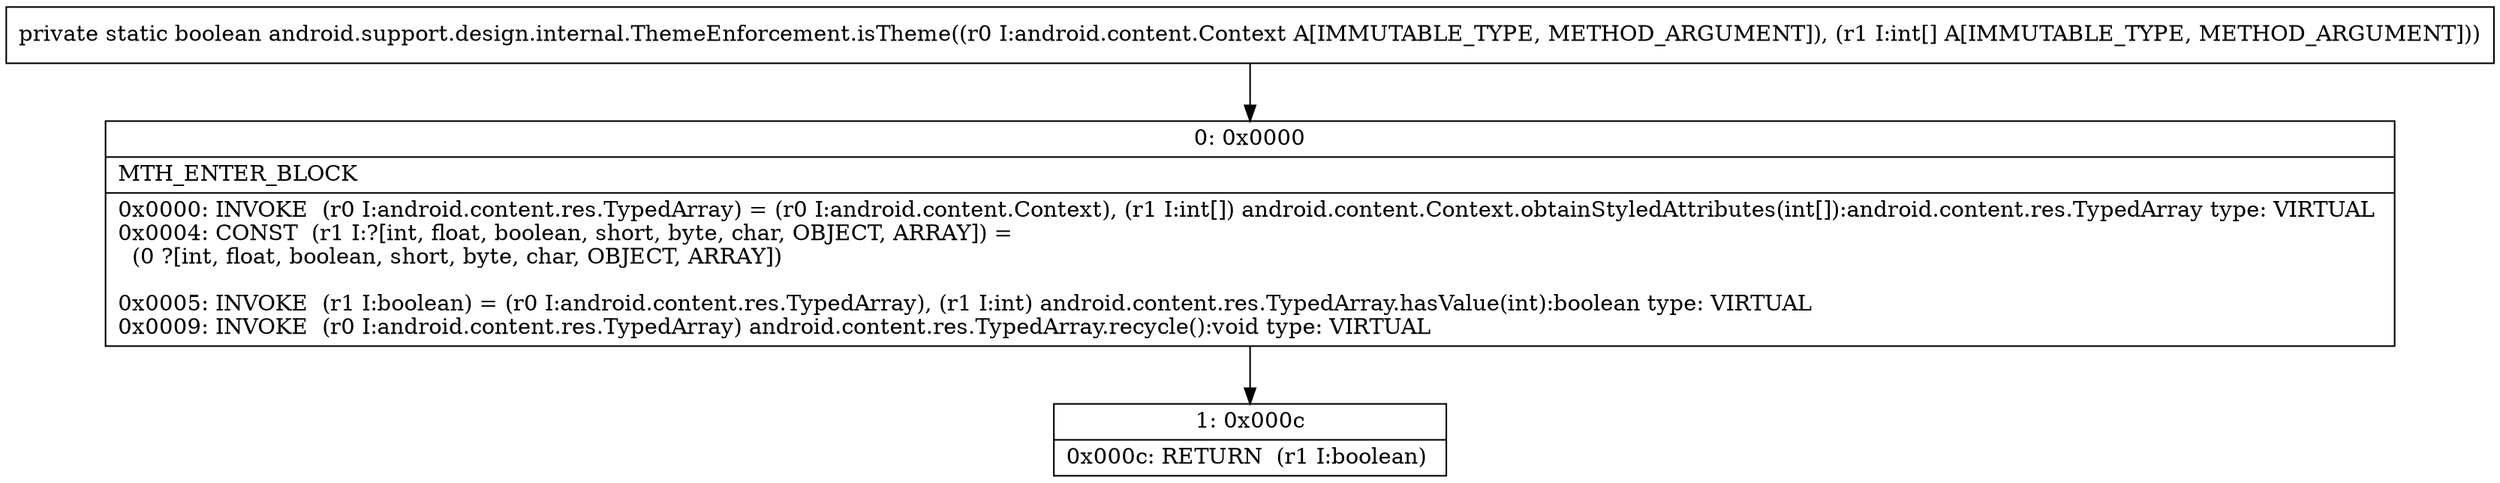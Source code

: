 digraph "CFG forandroid.support.design.internal.ThemeEnforcement.isTheme(Landroid\/content\/Context;[I)Z" {
Node_0 [shape=record,label="{0\:\ 0x0000|MTH_ENTER_BLOCK\l|0x0000: INVOKE  (r0 I:android.content.res.TypedArray) = (r0 I:android.content.Context), (r1 I:int[]) android.content.Context.obtainStyledAttributes(int[]):android.content.res.TypedArray type: VIRTUAL \l0x0004: CONST  (r1 I:?[int, float, boolean, short, byte, char, OBJECT, ARRAY]) = \l  (0 ?[int, float, boolean, short, byte, char, OBJECT, ARRAY])\l \l0x0005: INVOKE  (r1 I:boolean) = (r0 I:android.content.res.TypedArray), (r1 I:int) android.content.res.TypedArray.hasValue(int):boolean type: VIRTUAL \l0x0009: INVOKE  (r0 I:android.content.res.TypedArray) android.content.res.TypedArray.recycle():void type: VIRTUAL \l}"];
Node_1 [shape=record,label="{1\:\ 0x000c|0x000c: RETURN  (r1 I:boolean) \l}"];
MethodNode[shape=record,label="{private static boolean android.support.design.internal.ThemeEnforcement.isTheme((r0 I:android.content.Context A[IMMUTABLE_TYPE, METHOD_ARGUMENT]), (r1 I:int[] A[IMMUTABLE_TYPE, METHOD_ARGUMENT])) }"];
MethodNode -> Node_0;
Node_0 -> Node_1;
}

